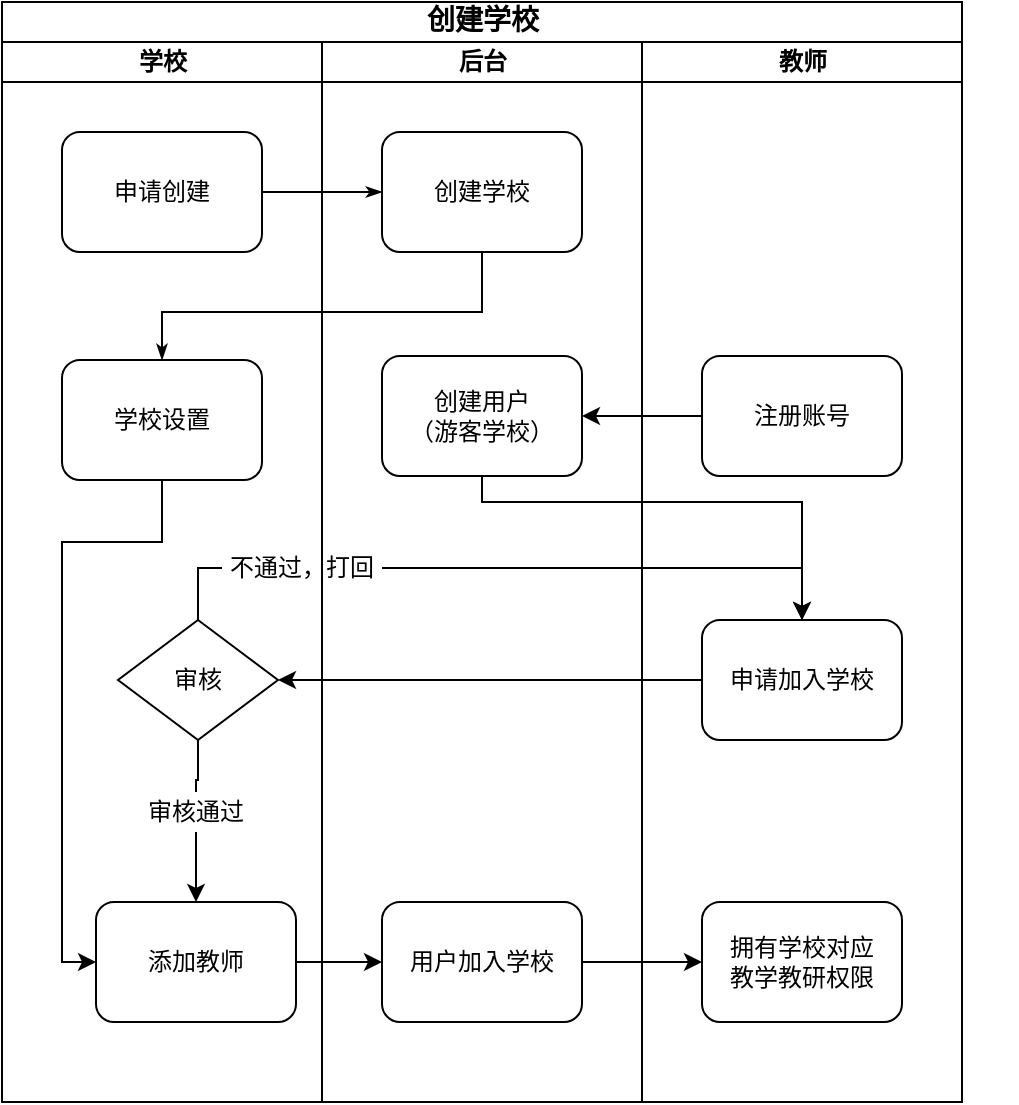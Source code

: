 <mxfile version="28.0.4" pages="3">
  <diagram name="创建学校" id="74e2e168-ea6b-b213-b513-2b3c1d86103e">
    <mxGraphModel dx="1158" dy="586" grid="1" gridSize="10" guides="1" tooltips="1" connect="1" arrows="1" fold="1" page="1" pageScale="1" pageWidth="1100" pageHeight="850" background="none" math="0" shadow="0">
      <root>
        <mxCell id="0" />
        <mxCell id="1" parent="0" />
        <mxCell id="77e6c97f196da883-1" value="&lt;font style=&quot;font-size: 14px;&quot;&gt;创建学校&lt;/font&gt;" style="swimlane;html=1;childLayout=stackLayout;startSize=20;rounded=0;shadow=0;labelBackgroundColor=none;strokeWidth=1;fontFamily=Verdana;fontSize=8;align=center;" parent="1" vertex="1">
          <mxGeometry x="270" y="70" width="480" height="550" as="geometry" />
        </mxCell>
        <mxCell id="77e6c97f196da883-2" value="学校" style="swimlane;html=1;startSize=20;" parent="77e6c97f196da883-1" vertex="1">
          <mxGeometry y="20" width="160" height="530" as="geometry" />
        </mxCell>
        <mxCell id="77e6c97f196da883-8" value="申请创建" style="rounded=1;whiteSpace=wrap;html=1;shadow=0;labelBackgroundColor=none;strokeWidth=1;fontFamily=Times New Roman;fontSize=12;align=center;" parent="77e6c97f196da883-2" vertex="1">
          <mxGeometry x="30" y="45" width="100" height="60" as="geometry" />
        </mxCell>
        <mxCell id="CdGkemPgdtzfOm2XO2oi-28" style="edgeStyle=orthogonalEdgeStyle;rounded=0;orthogonalLoop=1;jettySize=auto;html=1;entryX=0;entryY=0.5;entryDx=0;entryDy=0;" parent="77e6c97f196da883-2" source="77e6c97f196da883-9" target="CdGkemPgdtzfOm2XO2oi-26" edge="1">
          <mxGeometry relative="1" as="geometry">
            <Array as="points">
              <mxPoint x="80" y="250" />
              <mxPoint x="30" y="250" />
              <mxPoint x="30" y="460" />
            </Array>
          </mxGeometry>
        </mxCell>
        <mxCell id="77e6c97f196da883-9" value="学校设置" style="rounded=1;whiteSpace=wrap;html=1;shadow=0;labelBackgroundColor=none;strokeWidth=1;fontFamily=Times New Roman;fontSize=12;align=center;" parent="77e6c97f196da883-2" vertex="1">
          <mxGeometry x="30" y="159" width="100" height="60" as="geometry" />
        </mxCell>
        <mxCell id="CdGkemPgdtzfOm2XO2oi-18" value="" style="edgeStyle=orthogonalEdgeStyle;rounded=0;orthogonalLoop=1;jettySize=auto;html=1;entryX=0.5;entryY=0;entryDx=0;entryDy=0;" parent="77e6c97f196da883-2" source="CdGkemPgdtzfOm2XO2oi-30" target="CdGkemPgdtzfOm2XO2oi-26" edge="1">
          <mxGeometry relative="1" as="geometry">
            <mxPoint x="80" y="440" as="targetPoint" />
          </mxGeometry>
        </mxCell>
        <mxCell id="Oq-peDk7vQUzq3YupqYk-2" style="edgeStyle=orthogonalEdgeStyle;rounded=0;orthogonalLoop=1;jettySize=auto;html=1;entryX=0.5;entryY=0;entryDx=0;entryDy=0;endArrow=none;endFill=0;" edge="1" parent="77e6c97f196da883-2" source="77e6c97f196da883-13" target="CdGkemPgdtzfOm2XO2oi-30">
          <mxGeometry relative="1" as="geometry" />
        </mxCell>
        <mxCell id="77e6c97f196da883-13" value="审核" style="rhombus;whiteSpace=wrap;html=1;rounded=0;shadow=0;labelBackgroundColor=none;strokeWidth=1;fontFamily=Times New Roman;fontSize=12;align=center;" parent="77e6c97f196da883-2" vertex="1">
          <mxGeometry x="58" y="289" width="80" height="60" as="geometry" />
        </mxCell>
        <mxCell id="CdGkemPgdtzfOm2XO2oi-26" value="添加教师" style="rounded=1;whiteSpace=wrap;html=1;shadow=0;labelBackgroundColor=none;strokeWidth=1;fontFamily=Times New Roman;fontSize=12;align=center;" parent="77e6c97f196da883-2" vertex="1">
          <mxGeometry x="47" y="430" width="100" height="60" as="geometry" />
        </mxCell>
        <UserObject label="审核通过" placeholders="1" name="Variable" id="CdGkemPgdtzfOm2XO2oi-30">
          <mxCell style="text;html=1;strokeColor=none;fillColor=none;align=center;verticalAlign=middle;whiteSpace=wrap;overflow=hidden;" parent="77e6c97f196da883-2" vertex="1">
            <mxGeometry x="57" y="375" width="80" height="20" as="geometry" />
          </mxCell>
        </UserObject>
        <mxCell id="77e6c97f196da883-26" style="edgeStyle=orthogonalEdgeStyle;rounded=1;html=1;labelBackgroundColor=none;startArrow=none;startFill=0;startSize=5;endArrow=classicThin;endFill=1;endSize=5;jettySize=auto;orthogonalLoop=1;strokeWidth=1;fontFamily=Verdana;fontSize=8" parent="77e6c97f196da883-1" source="77e6c97f196da883-8" target="77e6c97f196da883-11" edge="1">
          <mxGeometry relative="1" as="geometry" />
        </mxCell>
        <mxCell id="77e6c97f196da883-27" style="edgeStyle=orthogonalEdgeStyle;rounded=0;html=1;labelBackgroundColor=none;startArrow=none;startFill=0;startSize=5;endArrow=classicThin;endFill=1;endSize=5;jettySize=auto;orthogonalLoop=1;strokeWidth=1;fontFamily=Verdana;fontSize=8;curved=0;entryX=0.5;entryY=0;entryDx=0;entryDy=0;" parent="77e6c97f196da883-1" source="77e6c97f196da883-11" target="77e6c97f196da883-9" edge="1">
          <mxGeometry relative="1" as="geometry">
            <Array as="points">
              <mxPoint x="240" y="155" />
              <mxPoint x="80" y="155" />
            </Array>
          </mxGeometry>
        </mxCell>
        <mxCell id="77e6c97f196da883-39" style="edgeStyle=orthogonalEdgeStyle;rounded=1;html=1;labelBackgroundColor=none;startArrow=none;startFill=0;startSize=5;endArrow=classicThin;endFill=1;endSize=5;jettySize=auto;orthogonalLoop=1;strokeWidth=1;fontFamily=Verdana;fontSize=8" parent="77e6c97f196da883-1" edge="1">
          <mxGeometry relative="1" as="geometry">
            <mxPoint x="500" y="20" as="sourcePoint" />
            <mxPoint x="500" y="20" as="targetPoint" />
          </mxGeometry>
        </mxCell>
        <mxCell id="77e6c97f196da883-40" style="edgeStyle=orthogonalEdgeStyle;rounded=1;html=1;labelBackgroundColor=none;startArrow=none;startFill=0;startSize=5;endArrow=classicThin;endFill=1;endSize=5;jettySize=auto;orthogonalLoop=1;strokeWidth=1;fontFamily=Verdana;fontSize=8" parent="77e6c97f196da883-1" edge="1">
          <mxGeometry relative="1" as="geometry">
            <mxPoint x="500" y="20" as="sourcePoint" />
            <mxPoint x="500" y="20" as="targetPoint" />
          </mxGeometry>
        </mxCell>
        <mxCell id="107ba76e4e335f99-1" style="edgeStyle=orthogonalEdgeStyle;rounded=1;html=1;labelBackgroundColor=none;startArrow=none;startFill=0;startSize=5;endArrow=classicThin;endFill=1;endSize=5;jettySize=auto;orthogonalLoop=1;strokeWidth=1;fontFamily=Verdana;fontSize=8" parent="77e6c97f196da883-1" edge="1">
          <mxGeometry relative="1" as="geometry">
            <mxPoint x="500" y="20" as="sourcePoint" />
            <mxPoint x="500" y="20" as="targetPoint" />
          </mxGeometry>
        </mxCell>
        <mxCell id="107ba76e4e335f99-3" style="edgeStyle=orthogonalEdgeStyle;rounded=1;html=1;labelBackgroundColor=none;startArrow=none;startFill=0;startSize=5;endArrow=classicThin;endFill=1;endSize=5;jettySize=auto;orthogonalLoop=1;strokeColor=#000000;strokeWidth=1;fontFamily=Verdana;fontSize=8;fontColor=#000000;" parent="77e6c97f196da883-1" edge="1">
          <mxGeometry relative="1" as="geometry">
            <mxPoint x="500" y="20" as="sourcePoint" />
            <mxPoint x="500" y="20" as="targetPoint" />
          </mxGeometry>
        </mxCell>
        <mxCell id="77e6c97f196da883-3" value="后台" style="swimlane;html=1;startSize=20;" parent="77e6c97f196da883-1" vertex="1">
          <mxGeometry x="160" y="20" width="160" height="530" as="geometry" />
        </mxCell>
        <mxCell id="77e6c97f196da883-11" value="创建学校" style="rounded=1;whiteSpace=wrap;html=1;shadow=0;labelBackgroundColor=none;strokeWidth=1;fontFamily=Times New Roman;fontSize=12;align=center;" parent="77e6c97f196da883-3" vertex="1">
          <mxGeometry x="30" y="45" width="100" height="60" as="geometry" />
        </mxCell>
        <mxCell id="CdGkemPgdtzfOm2XO2oi-2" value="用户加入学校" style="rounded=1;whiteSpace=wrap;html=1;shadow=0;labelBackgroundColor=none;strokeWidth=1;fontFamily=Times New Roman;fontSize=12;align=center;" parent="77e6c97f196da883-3" vertex="1">
          <mxGeometry x="30" y="430" width="100" height="60" as="geometry" />
        </mxCell>
        <mxCell id="CdGkemPgdtzfOm2XO2oi-6" value="创建用户&lt;div&gt;（游客学校）&lt;/div&gt;" style="rounded=1;whiteSpace=wrap;html=1;shadow=0;labelBackgroundColor=none;strokeWidth=1;fontFamily=Times New Roman;fontSize=12;align=center;" parent="77e6c97f196da883-3" vertex="1">
          <mxGeometry x="30" y="157" width="100" height="60" as="geometry" />
        </mxCell>
        <UserObject label="不通过，打回" placeholders="1" name="Variable" id="CdGkemPgdtzfOm2XO2oi-20">
          <mxCell style="text;html=1;strokeColor=none;fillColor=none;align=center;verticalAlign=middle;whiteSpace=wrap;overflow=hidden;" parent="77e6c97f196da883-3" vertex="1">
            <mxGeometry x="-50" y="253" width="80" height="20" as="geometry" />
          </mxCell>
        </UserObject>
        <mxCell id="77e6c97f196da883-4" value="教师" style="swimlane;html=1;startSize=20;" parent="77e6c97f196da883-1" vertex="1">
          <mxGeometry x="320" y="20" width="160" height="530" as="geometry" />
        </mxCell>
        <mxCell id="77e6c97f196da883-12" value="申请加入学校" style="rounded=1;whiteSpace=wrap;html=1;shadow=0;labelBackgroundColor=none;strokeWidth=1;fontFamily=Times New Roman;fontSize=12;align=center;" parent="77e6c97f196da883-4" vertex="1">
          <mxGeometry x="30" y="289" width="100" height="60" as="geometry" />
        </mxCell>
        <mxCell id="CdGkemPgdtzfOm2XO2oi-1" value="注册账号" style="rounded=1;whiteSpace=wrap;html=1;shadow=0;labelBackgroundColor=none;strokeWidth=1;fontFamily=Times New Roman;fontSize=12;align=center;" parent="77e6c97f196da883-4" vertex="1">
          <mxGeometry x="30" y="157" width="100" height="60" as="geometry" />
        </mxCell>
        <mxCell id="Oq-peDk7vQUzq3YupqYk-8" value="拥有学校对应&lt;div&gt;教学教研权限&lt;/div&gt;" style="rounded=1;whiteSpace=wrap;html=1;shadow=0;labelBackgroundColor=none;strokeWidth=1;fontFamily=Times New Roman;fontSize=12;align=center;" vertex="1" parent="77e6c97f196da883-4">
          <mxGeometry x="30" y="430" width="100" height="60" as="geometry" />
        </mxCell>
        <mxCell id="CdGkemPgdtzfOm2XO2oi-7" value="" style="edgeStyle=orthogonalEdgeStyle;rounded=0;orthogonalLoop=1;jettySize=auto;html=1;" parent="77e6c97f196da883-1" source="CdGkemPgdtzfOm2XO2oi-1" target="CdGkemPgdtzfOm2XO2oi-6" edge="1">
          <mxGeometry relative="1" as="geometry" />
        </mxCell>
        <mxCell id="CdGkemPgdtzfOm2XO2oi-10" value="" style="edgeStyle=orthogonalEdgeStyle;rounded=0;orthogonalLoop=1;jettySize=auto;html=1;exitX=0.5;exitY=1;exitDx=0;exitDy=0;entryX=0.5;entryY=0;entryDx=0;entryDy=0;" parent="77e6c97f196da883-1" source="CdGkemPgdtzfOm2XO2oi-6" target="77e6c97f196da883-12" edge="1">
          <mxGeometry relative="1" as="geometry">
            <mxPoint x="400" y="160" as="sourcePoint" />
            <mxPoint x="340" y="175" as="targetPoint" />
            <Array as="points">
              <mxPoint x="240" y="250" />
              <mxPoint x="400" y="250" />
            </Array>
          </mxGeometry>
        </mxCell>
        <mxCell id="CdGkemPgdtzfOm2XO2oi-16" style="edgeStyle=orthogonalEdgeStyle;rounded=0;orthogonalLoop=1;jettySize=auto;html=1;exitX=0;exitY=0.5;exitDx=0;exitDy=0;entryX=1;entryY=0.5;entryDx=0;entryDy=0;" parent="77e6c97f196da883-1" source="77e6c97f196da883-12" target="77e6c97f196da883-13" edge="1">
          <mxGeometry relative="1" as="geometry" />
        </mxCell>
        <mxCell id="Oq-peDk7vQUzq3YupqYk-1" style="edgeStyle=orthogonalEdgeStyle;rounded=0;orthogonalLoop=1;jettySize=auto;html=1;entryX=0;entryY=0.5;entryDx=0;entryDy=0;" edge="1" parent="77e6c97f196da883-1" source="CdGkemPgdtzfOm2XO2oi-26" target="CdGkemPgdtzfOm2XO2oi-2">
          <mxGeometry relative="1" as="geometry" />
        </mxCell>
        <mxCell id="Oq-peDk7vQUzq3YupqYk-4" style="edgeStyle=orthogonalEdgeStyle;rounded=0;orthogonalLoop=1;jettySize=auto;html=1;entryX=0.5;entryY=0;entryDx=0;entryDy=0;" edge="1" parent="77e6c97f196da883-1" source="CdGkemPgdtzfOm2XO2oi-20" target="77e6c97f196da883-12">
          <mxGeometry relative="1" as="geometry" />
        </mxCell>
        <mxCell id="Oq-peDk7vQUzq3YupqYk-5" style="edgeStyle=orthogonalEdgeStyle;rounded=0;orthogonalLoop=1;jettySize=auto;html=1;entryX=0;entryY=0.5;entryDx=0;entryDy=0;endArrow=none;endFill=0;" edge="1" parent="77e6c97f196da883-1" source="77e6c97f196da883-13" target="CdGkemPgdtzfOm2XO2oi-20">
          <mxGeometry relative="1" as="geometry">
            <Array as="points">
              <mxPoint x="98" y="283" />
            </Array>
          </mxGeometry>
        </mxCell>
        <mxCell id="Oq-peDk7vQUzq3YupqYk-9" style="edgeStyle=orthogonalEdgeStyle;rounded=0;orthogonalLoop=1;jettySize=auto;html=1;entryX=0;entryY=0.5;entryDx=0;entryDy=0;" edge="1" parent="77e6c97f196da883-1" source="CdGkemPgdtzfOm2XO2oi-2" target="Oq-peDk7vQUzq3YupqYk-8">
          <mxGeometry relative="1" as="geometry" />
        </mxCell>
      </root>
    </mxGraphModel>
  </diagram>
  <diagram id="C_7uoRoY5CWhVC4SjV5t" name="校本资源">
    <mxGraphModel dx="1042" dy="527" grid="1" gridSize="10" guides="1" tooltips="1" connect="1" arrows="1" fold="1" page="1" pageScale="1" pageWidth="827" pageHeight="1169" math="0" shadow="0">
      <root>
        <mxCell id="0" />
        <mxCell id="1" parent="0" />
        <mxCell id="zzzG_y_qCOUdYyZkeHTf-40" style="edgeStyle=orthogonalEdgeStyle;rounded=0;orthogonalLoop=1;jettySize=auto;html=1;entryX=0.5;entryY=0;entryDx=0;entryDy=0;exitX=0.5;exitY=1;exitDx=0;exitDy=0;" edge="1" parent="1" source="zzzG_y_qCOUdYyZkeHTf-42" target="zzzG_y_qCOUdYyZkeHTf-8">
          <mxGeometry relative="1" as="geometry">
            <mxPoint x="280" y="80" as="sourcePoint" />
          </mxGeometry>
        </mxCell>
        <mxCell id="zzzG_y_qCOUdYyZkeHTf-6" value="完成集体备课" style="shape=mxgraph.flowchart.terminator;strokeWidth=2;gradientColor=none;gradientDirection=north;fontStyle=0;html=1;fontFamily=Times New Roman;" vertex="1" parent="1">
          <mxGeometry x="220" y="1030" width="120" height="30" as="geometry" />
        </mxCell>
        <mxCell id="zzzG_y_qCOUdYyZkeHTf-7" value="&lt;span style=&quot;font-weight: 400;&quot;&gt;资源上传&lt;/span&gt;" style="rounded=1;whiteSpace=wrap;html=1;fontFamily=Times New Roman;fontStyle=1;strokeWidth=2;" vertex="1" parent="1">
          <mxGeometry x="230" y="190" width="100" height="48" as="geometry" />
        </mxCell>
        <mxCell id="zzzG_y_qCOUdYyZkeHTf-41" style="edgeStyle=orthogonalEdgeStyle;rounded=0;orthogonalLoop=1;jettySize=auto;html=1;entryX=0.5;entryY=0;entryDx=0;entryDy=0;" edge="1" parent="1" source="zzzG_y_qCOUdYyZkeHTf-8" target="zzzG_y_qCOUdYyZkeHTf-7">
          <mxGeometry relative="1" as="geometry" />
        </mxCell>
        <mxCell id="zzzG_y_qCOUdYyZkeHTf-8" value="&lt;span style=&quot;font-weight: 400;&quot;&gt;创建资源目录&lt;/span&gt;" style="rounded=1;whiteSpace=wrap;html=1;fontFamily=Times New Roman;fontStyle=1;strokeWidth=2;" vertex="1" parent="1">
          <mxGeometry x="230" y="100" width="100" height="48" as="geometry" />
        </mxCell>
        <mxCell id="zzzG_y_qCOUdYyZkeHTf-10" style="edgeStyle=orthogonalEdgeStyle;rounded=0;orthogonalLoop=1;jettySize=auto;html=1;entryX=0.5;entryY=0;entryDx=0;entryDy=0;exitX=0.5;exitY=1;exitDx=0;exitDy=0;" edge="1" parent="1" source="zzzG_y_qCOUdYyZkeHTf-34" target="zzzG_y_qCOUdYyZkeHTf-12">
          <mxGeometry relative="1" as="geometry">
            <mxPoint x="280" y="470" as="targetPoint" />
            <mxPoint x="280" y="426" as="sourcePoint" />
          </mxGeometry>
        </mxCell>
        <mxCell id="zzzG_y_qCOUdYyZkeHTf-11" value="" style="edgeStyle=orthogonalEdgeStyle;rounded=0;orthogonalLoop=1;jettySize=auto;html=1;" edge="1" parent="1" source="zzzG_y_qCOUdYyZkeHTf-12" target="zzzG_y_qCOUdYyZkeHTf-14">
          <mxGeometry relative="1" as="geometry" />
        </mxCell>
        <mxCell id="zzzG_y_qCOUdYyZkeHTf-12" value="&lt;span style=&quot;font-weight: 400;&quot;&gt;资源筛选引用&lt;/span&gt;" style="rounded=1;whiteSpace=wrap;html=1;fontFamily=Times New Roman;fontStyle=1;strokeWidth=2;" vertex="1" parent="1">
          <mxGeometry x="230" y="410" width="100" height="48" as="geometry" />
        </mxCell>
        <mxCell id="0GDNrwVyVEN1qFEmc57I-2" style="edgeStyle=orthogonalEdgeStyle;rounded=0;orthogonalLoop=1;jettySize=auto;html=1;entryX=1;entryY=0.5;entryDx=0;entryDy=0;" edge="1" parent="1" source="zzzG_y_qCOUdYyZkeHTf-14" target="zzzG_y_qCOUdYyZkeHTf-7">
          <mxGeometry relative="1" as="geometry">
            <Array as="points">
              <mxPoint x="440" y="524" />
              <mxPoint x="440" y="214" />
            </Array>
          </mxGeometry>
        </mxCell>
        <mxCell id="zzzG_y_qCOUdYyZkeHTf-14" value="备课编辑" style="whiteSpace=wrap;html=1;fontFamily=Times New Roman;rounded=1;fontStyle=0;strokeWidth=2;" vertex="1" parent="1">
          <mxGeometry x="230" y="500" width="100" height="48" as="geometry" />
        </mxCell>
        <mxCell id="zzzG_y_qCOUdYyZkeHTf-27" style="edgeStyle=orthogonalEdgeStyle;rounded=0;orthogonalLoop=1;jettySize=auto;html=1;entryX=0;entryY=0.5;entryDx=0;entryDy=0;" edge="1" parent="1" source="zzzG_y_qCOUdYyZkeHTf-21" target="zzzG_y_qCOUdYyZkeHTf-7">
          <mxGeometry relative="1" as="geometry" />
        </mxCell>
        <mxCell id="zzzG_y_qCOUdYyZkeHTf-21" value="集体备课完成&lt;br&gt;&lt;div&gt;资源上传校本&lt;/div&gt;" style="shape=parallelogram;perimeter=parallelogramPerimeter;whiteSpace=wrap;html=1;fixedSize=1;fontFamily=Times New Roman;strokeWidth=2;gradientColor=none;gradientDirection=north;fontStyle=0;" vertex="1" parent="1">
          <mxGeometry x="60" y="184" width="120" height="60" as="geometry" />
        </mxCell>
        <mxCell id="zzzG_y_qCOUdYyZkeHTf-22" value="发布" style="whiteSpace=wrap;html=1;fontFamily=Times New Roman;rounded=1;fontStyle=0;strokeWidth=2;" vertex="1" parent="1">
          <mxGeometry x="220" y="930" width="120" height="60" as="geometry" />
        </mxCell>
        <mxCell id="zzzG_y_qCOUdYyZkeHTf-23" style="edgeStyle=orthogonalEdgeStyle;rounded=0;orthogonalLoop=1;jettySize=auto;html=1;entryX=0.5;entryY=0;entryDx=0;entryDy=0;entryPerimeter=0;" edge="1" parent="1" source="zzzG_y_qCOUdYyZkeHTf-22" target="zzzG_y_qCOUdYyZkeHTf-6">
          <mxGeometry relative="1" as="geometry" />
        </mxCell>
        <mxCell id="zzzG_y_qCOUdYyZkeHTf-35" style="edgeStyle=orthogonalEdgeStyle;rounded=0;orthogonalLoop=1;jettySize=auto;html=1;endArrow=none;endFill=0;jumpSize=0;" edge="1" parent="1" source="zzzG_y_qCOUdYyZkeHTf-25" target="zzzG_y_qCOUdYyZkeHTf-34">
          <mxGeometry relative="1" as="geometry" />
        </mxCell>
        <mxCell id="zzzG_y_qCOUdYyZkeHTf-38" style="edgeStyle=orthogonalEdgeStyle;rounded=0;orthogonalLoop=1;jettySize=auto;html=1;endArrow=none;endFill=0;" edge="1" parent="1" source="zzzG_y_qCOUdYyZkeHTf-25" target="zzzG_y_qCOUdYyZkeHTf-36">
          <mxGeometry relative="1" as="geometry" />
        </mxCell>
        <mxCell id="zzzG_y_qCOUdYyZkeHTf-25" value="资源审核" style="html=1;whiteSpace=wrap;aspect=fixed;shape=isoRectangle;fontFamily=Times New Roman;strokeWidth=2;" vertex="1" parent="1">
          <mxGeometry x="230" y="275" width="100" height="60" as="geometry" />
        </mxCell>
        <mxCell id="zzzG_y_qCOUdYyZkeHTf-26" style="edgeStyle=orthogonalEdgeStyle;rounded=0;orthogonalLoop=1;jettySize=auto;html=1;entryX=0.504;entryY=0.007;entryDx=0;entryDy=0;entryPerimeter=0;" edge="1" parent="1" source="zzzG_y_qCOUdYyZkeHTf-7" target="zzzG_y_qCOUdYyZkeHTf-25">
          <mxGeometry relative="1" as="geometry">
            <mxPoint x="320" y="320" as="targetPoint" />
          </mxGeometry>
        </mxCell>
        <mxCell id="zzzG_y_qCOUdYyZkeHTf-34" value="通过" style="text;html=1;align=center;verticalAlign=middle;whiteSpace=wrap;rounded=0;fontFamily=Times New Roman;" vertex="1" parent="1">
          <mxGeometry x="250" y="350" width="60" height="30" as="geometry" />
        </mxCell>
        <mxCell id="0GDNrwVyVEN1qFEmc57I-1" style="edgeStyle=orthogonalEdgeStyle;rounded=0;orthogonalLoop=1;jettySize=auto;html=1;entryX=1;entryY=0.5;entryDx=0;entryDy=0;" edge="1" parent="1" source="zzzG_y_qCOUdYyZkeHTf-36" target="zzzG_y_qCOUdYyZkeHTf-7">
          <mxGeometry relative="1" as="geometry">
            <Array as="points">
              <mxPoint x="440" y="305" />
              <mxPoint x="440" y="214" />
            </Array>
          </mxGeometry>
        </mxCell>
        <mxCell id="zzzG_y_qCOUdYyZkeHTf-36" value="不通过" style="text;html=1;align=center;verticalAlign=middle;whiteSpace=wrap;rounded=0;fontFamily=Times New Roman;" vertex="1" parent="1">
          <mxGeometry x="354" y="290" width="60" height="30" as="geometry" />
        </mxCell>
        <mxCell id="zzzG_y_qCOUdYyZkeHTf-42" value="校本资源建设" style="rounded=1;whiteSpace=wrap;html=1;fontFamily=Times New Roman;fontStyle=0;strokeWidth=2;arcSize=50;" vertex="1" parent="1">
          <mxGeometry x="240" y="30" width="80" height="40" as="geometry" />
        </mxCell>
      </root>
    </mxGraphModel>
  </diagram>
  <diagram id="Vg8Dk6QE5g2-CyOcH0Ax" name="教学教研">
    <mxGraphModel dx="1042" dy="527" grid="1" gridSize="10" guides="1" tooltips="1" connect="1" arrows="1" fold="1" page="1" pageScale="1" pageWidth="827" pageHeight="1169" math="0" shadow="0">
      <root>
        <mxCell id="0" />
        <mxCell id="1" parent="0" />
        <mxCell id="yAgrdaD9I5sq0i10FVV4-79" value="" style="edgeStyle=orthogonalEdgeStyle;rounded=0;orthogonalLoop=1;jettySize=auto;html=1;exitX=1;exitY=0.5;exitDx=0;exitDy=0;" edge="1" parent="1" source="yAgrdaD9I5sq0i10FVV4-80" target="yAgrdaD9I5sq0i10FVV4-78">
          <mxGeometry relative="1" as="geometry" />
        </mxCell>
        <mxCell id="-v3Z4ni_2ocROoykEph5-4" style="edgeStyle=orthogonalEdgeStyle;rounded=0;orthogonalLoop=1;jettySize=auto;html=1;entryX=0.5;entryY=0;entryDx=0;entryDy=0;" edge="1" parent="1" source="yAgrdaD9I5sq0i10FVV4-57" target="yAgrdaD9I5sq0i10FVV4-60">
          <mxGeometry relative="1" as="geometry" />
        </mxCell>
        <mxCell id="yAgrdaD9I5sq0i10FVV4-57" value="&lt;span style=&quot;font-weight: normal;&quot;&gt;设置组长&lt;/span&gt;&lt;div&gt;&lt;span style=&quot;font-weight: normal;&quot;&gt;添加教师&lt;/span&gt;&lt;/div&gt;" style="rounded=1;whiteSpace=wrap;html=1;fontFamily=Times New Roman;fontStyle=1;strokeWidth=2;" vertex="1" parent="1">
          <mxGeometry x="160" y="210" width="100" height="40" as="geometry" />
        </mxCell>
        <mxCell id="-v3Z4ni_2ocROoykEph5-3" style="edgeStyle=orthogonalEdgeStyle;rounded=0;orthogonalLoop=1;jettySize=auto;html=1;entryX=0.5;entryY=0;entryDx=0;entryDy=0;" edge="1" parent="1" source="yAgrdaD9I5sq0i10FVV4-59" target="yAgrdaD9I5sq0i10FVV4-57">
          <mxGeometry relative="1" as="geometry" />
        </mxCell>
        <mxCell id="yAgrdaD9I5sq0i10FVV4-59" value="&lt;span style=&quot;font-weight: 400;&quot;&gt;创建教研组&lt;/span&gt;" style="rounded=1;whiteSpace=wrap;html=1;fontFamily=Times New Roman;fontStyle=1;strokeWidth=2;" vertex="1" parent="1">
          <mxGeometry x="160" y="130" width="100" height="40" as="geometry" />
        </mxCell>
        <mxCell id="yAgrdaD9I5sq0i10FVV4-60" value="&lt;span style=&quot;font-weight: 400;&quot;&gt;设置教学内容&lt;/span&gt;&lt;div&gt;&lt;span style=&quot;font-weight: 400;&quot;&gt;创建课程&lt;/span&gt;&lt;div&gt;&lt;span style=&quot;font-weight: 400;&quot;&gt;上传资料&lt;/span&gt;&lt;/div&gt;&lt;/div&gt;" style="rounded=1;whiteSpace=wrap;html=1;fontFamily=Times New Roman;fontStyle=1;strokeWidth=2;" vertex="1" parent="1">
          <mxGeometry x="150" y="290" width="120" height="60" as="geometry" />
        </mxCell>
        <mxCell id="yAgrdaD9I5sq0i10FVV4-61" style="edgeStyle=orthogonalEdgeStyle;rounded=0;orthogonalLoop=1;jettySize=auto;html=1;entryX=0.5;entryY=0;entryDx=0;entryDy=0;" edge="1" parent="1" source="yAgrdaD9I5sq0i10FVV4-60" target="yAgrdaD9I5sq0i10FVV4-64">
          <mxGeometry relative="1" as="geometry">
            <mxPoint x="210" y="480" as="targetPoint" />
          </mxGeometry>
        </mxCell>
        <mxCell id="yAgrdaD9I5sq0i10FVV4-68" value="" style="edgeStyle=orthogonalEdgeStyle;rounded=0;orthogonalLoop=1;jettySize=auto;html=1;entryX=0.5;entryY=0;entryDx=0;entryDy=0;" edge="1" parent="1" source="yAgrdaD9I5sq0i10FVV4-64" target="yAgrdaD9I5sq0i10FVV4-69">
          <mxGeometry relative="1" as="geometry">
            <mxPoint x="210" y="450" as="targetPoint" />
          </mxGeometry>
        </mxCell>
        <mxCell id="yAgrdaD9I5sq0i10FVV4-64" value="&lt;span style=&quot;font-weight: 400;&quot;&gt;发起集体备课&lt;/span&gt;" style="rounded=1;whiteSpace=wrap;html=1;fontFamily=Times New Roman;fontStyle=1;strokeWidth=2;" vertex="1" parent="1">
          <mxGeometry x="160" y="380" width="100" height="40" as="geometry" />
        </mxCell>
        <mxCell id="yAgrdaD9I5sq0i10FVV4-72" value="" style="edgeStyle=orthogonalEdgeStyle;rounded=0;orthogonalLoop=1;jettySize=auto;html=1;" edge="1" parent="1" source="yAgrdaD9I5sq0i10FVV4-69" target="yAgrdaD9I5sq0i10FVV4-71">
          <mxGeometry relative="1" as="geometry" />
        </mxCell>
        <mxCell id="yAgrdaD9I5sq0i10FVV4-69" value="&lt;span style=&quot;font-weight: normal;&quot;&gt;分享邀请&lt;/span&gt;" style="whiteSpace=wrap;html=1;fontFamily=Times New Roman;rounded=1;fontStyle=1;strokeWidth=2;" vertex="1" parent="1">
          <mxGeometry x="160" y="450" width="100" height="40" as="geometry" />
        </mxCell>
        <mxCell id="yAgrdaD9I5sq0i10FVV4-74" value="" style="edgeStyle=orthogonalEdgeStyle;rounded=0;orthogonalLoop=1;jettySize=auto;html=1;" edge="1" parent="1" source="yAgrdaD9I5sq0i10FVV4-71" target="yAgrdaD9I5sq0i10FVV4-73">
          <mxGeometry relative="1" as="geometry" />
        </mxCell>
        <mxCell id="yAgrdaD9I5sq0i10FVV4-71" value="在线协同编辑" style="whiteSpace=wrap;html=1;fontFamily=Times New Roman;rounded=1;fontStyle=0;strokeWidth=2;" vertex="1" parent="1">
          <mxGeometry x="160" y="520" width="100" height="40" as="geometry" />
        </mxCell>
        <mxCell id="yAgrdaD9I5sq0i10FVV4-73" value="多次编辑/评论/&lt;div&gt;批注&lt;/div&gt;" style="whiteSpace=wrap;html=1;fontFamily=Times New Roman;rounded=1;fontStyle=0;strokeWidth=2;" vertex="1" parent="1">
          <mxGeometry x="160" y="590" width="100" height="40" as="geometry" />
        </mxCell>
        <mxCell id="yAgrdaD9I5sq0i10FVV4-75" style="edgeStyle=orthogonalEdgeStyle;rounded=0;orthogonalLoop=1;jettySize=auto;html=1;entryX=0.5;entryY=0;entryDx=0;entryDy=0;" edge="1" parent="1" source="yAgrdaD9I5sq0i10FVV4-73" target="yAgrdaD9I5sq0i10FVV4-80">
          <mxGeometry relative="1" as="geometry" />
        </mxCell>
        <mxCell id="yAgrdaD9I5sq0i10FVV4-78" value="word版集备报告&lt;div&gt;资源上传校本&lt;/div&gt;" style="shape=parallelogram;perimeter=parallelogramPerimeter;whiteSpace=wrap;html=1;fixedSize=1;fontFamily=Times New Roman;strokeWidth=2;gradientColor=none;gradientDirection=north;fontStyle=0;" vertex="1" parent="1">
          <mxGeometry x="310" y="650" width="120" height="60" as="geometry" />
        </mxCell>
        <mxCell id="yAgrdaD9I5sq0i10FVV4-80" value="发布" style="whiteSpace=wrap;html=1;fontFamily=Times New Roman;rounded=1;fontStyle=0;strokeWidth=2;" vertex="1" parent="1">
          <mxGeometry x="160" y="660" width="100" height="40" as="geometry" />
        </mxCell>
        <mxCell id="yAgrdaD9I5sq0i10FVV4-81" style="edgeStyle=orthogonalEdgeStyle;rounded=0;orthogonalLoop=1;jettySize=auto;html=1;entryX=0.5;entryY=0;entryDx=0;entryDy=0;" edge="1" parent="1" source="yAgrdaD9I5sq0i10FVV4-80" target="-v3Z4ni_2ocROoykEph5-5">
          <mxGeometry relative="1" as="geometry">
            <mxPoint x="210" y="1000" as="targetPoint" />
          </mxGeometry>
        </mxCell>
        <mxCell id="-v3Z4ni_2ocROoykEph5-2" style="edgeStyle=orthogonalEdgeStyle;rounded=0;orthogonalLoop=1;jettySize=auto;html=1;entryX=0.5;entryY=0;entryDx=0;entryDy=0;" edge="1" parent="1" source="-v3Z4ni_2ocROoykEph5-1" target="yAgrdaD9I5sq0i10FVV4-59">
          <mxGeometry relative="1" as="geometry" />
        </mxCell>
        <mxCell id="-v3Z4ni_2ocROoykEph5-1" value="开始集体备课" style="rounded=1;whiteSpace=wrap;html=1;fontFamily=Times New Roman;fontStyle=0;strokeWidth=2;arcSize=50;" vertex="1" parent="1">
          <mxGeometry x="160" y="60" width="100" height="40" as="geometry" />
        </mxCell>
        <mxCell id="-v3Z4ni_2ocROoykEph5-5" value="完成集体备课" style="rounded=1;whiteSpace=wrap;html=1;fontFamily=Times New Roman;fontStyle=0;strokeWidth=2;arcSize=50;" vertex="1" parent="1">
          <mxGeometry x="160" y="740" width="100" height="40" as="geometry" />
        </mxCell>
        <mxCell id="S8RayWoB1vWrpVeFTTZD-2" style="edgeStyle=orthogonalEdgeStyle;rounded=0;orthogonalLoop=1;jettySize=auto;html=1;" edge="1" parent="1" source="S8RayWoB1vWrpVeFTTZD-3" target="S8RayWoB1vWrpVeFTTZD-26">
          <mxGeometry relative="1" as="geometry">
            <mxPoint x="1050" y="350" as="targetPoint" />
          </mxGeometry>
        </mxCell>
        <mxCell id="S8RayWoB1vWrpVeFTTZD-3" value="&lt;span style=&quot;font-weight: 400;&quot;&gt;评价课程&lt;/span&gt;" style="rounded=1;whiteSpace=wrap;html=1;fontFamily=Times New Roman;fontStyle=1;strokeWidth=2;" vertex="1" parent="1">
          <mxGeometry x="1000" y="270" width="100" height="40" as="geometry" />
        </mxCell>
        <mxCell id="S8RayWoB1vWrpVeFTTZD-4" style="edgeStyle=orthogonalEdgeStyle;rounded=0;orthogonalLoop=1;jettySize=auto;html=1;entryX=0.5;entryY=0;entryDx=0;entryDy=0;" edge="1" parent="1" source="S8RayWoB1vWrpVeFTTZD-5" target="S8RayWoB1vWrpVeFTTZD-3">
          <mxGeometry relative="1" as="geometry" />
        </mxCell>
        <mxCell id="S8RayWoB1vWrpVeFTTZD-5" value="&lt;span style=&quot;font-weight: 400;&quot;&gt;邀请教师听评课&lt;/span&gt;" style="rounded=1;whiteSpace=wrap;html=1;fontFamily=Times New Roman;fontStyle=1;strokeWidth=2;" vertex="1" parent="1">
          <mxGeometry x="1000" y="190" width="100" height="40" as="geometry" />
        </mxCell>
        <mxCell id="S8RayWoB1vWrpVeFTTZD-20" style="edgeStyle=orthogonalEdgeStyle;rounded=0;orthogonalLoop=1;jettySize=auto;html=1;entryX=0.5;entryY=0;entryDx=0;entryDy=0;" edge="1" parent="1" source="S8RayWoB1vWrpVeFTTZD-21" target="S8RayWoB1vWrpVeFTTZD-5">
          <mxGeometry relative="1" as="geometry" />
        </mxCell>
        <mxCell id="S8RayWoB1vWrpVeFTTZD-21" value="发起听评课" style="rounded=1;whiteSpace=wrap;html=1;fontFamily=Times New Roman;fontStyle=0;strokeWidth=2;arcSize=50;" vertex="1" parent="1">
          <mxGeometry x="1000" y="120" width="100" height="40" as="geometry" />
        </mxCell>
        <mxCell id="S8RayWoB1vWrpVeFTTZD-22" value="完成听评课" style="rounded=1;whiteSpace=wrap;html=1;fontFamily=Times New Roman;fontStyle=0;strokeWidth=2;arcSize=50;" vertex="1" parent="1">
          <mxGeometry x="1000" y="440" width="100" height="40" as="geometry" />
        </mxCell>
        <mxCell id="S8RayWoB1vWrpVeFTTZD-27" style="edgeStyle=orthogonalEdgeStyle;rounded=0;orthogonalLoop=1;jettySize=auto;html=1;entryX=0.5;entryY=0;entryDx=0;entryDy=0;" edge="1" parent="1" source="S8RayWoB1vWrpVeFTTZD-26">
          <mxGeometry relative="1" as="geometry">
            <mxPoint x="1050" y="440" as="targetPoint" />
          </mxGeometry>
        </mxCell>
        <mxCell id="S8RayWoB1vWrpVeFTTZD-29" style="edgeStyle=orthogonalEdgeStyle;rounded=0;orthogonalLoop=1;jettySize=auto;html=1;" edge="1" parent="1" source="S8RayWoB1vWrpVeFTTZD-26" target="S8RayWoB1vWrpVeFTTZD-28">
          <mxGeometry relative="1" as="geometry" />
        </mxCell>
        <mxCell id="S8RayWoB1vWrpVeFTTZD-26" value="结束听评课" style="rounded=1;whiteSpace=wrap;html=1;fontFamily=Times New Roman;fontStyle=0;strokeWidth=2;" vertex="1" parent="1">
          <mxGeometry x="1000" y="350" width="100" height="48" as="geometry" />
        </mxCell>
        <mxCell id="S8RayWoB1vWrpVeFTTZD-28" value="听评课报告" style="shape=parallelogram;perimeter=parallelogramPerimeter;whiteSpace=wrap;html=1;fixedSize=1;fontFamily=Times New Roman;strokeWidth=2;" vertex="1" parent="1">
          <mxGeometry x="1140" y="344" width="120" height="60" as="geometry" />
        </mxCell>
        <mxCell id="S8RayWoB1vWrpVeFTTZD-34" value="&lt;h1 style=&quot;margin-top: 0px;&quot;&gt;&lt;font face=&quot;Times New Roman&quot;&gt;集备设置&lt;/font&gt;&lt;/h1&gt;&lt;p style=&quot;&quot;&gt;&lt;font face=&quot;Times New Roman&quot;&gt;填写集备信息：填写课程名称和设置上课时间、年级学科。&lt;/font&gt;&lt;/p&gt;&lt;p style=&quot;&quot;&gt;&lt;span style=&quot;background-color: transparent; color: light-dark(rgb(0, 0, 0), rgb(255, 255, 255));&quot;&gt;&lt;font face=&quot;Times New Roman&quot;&gt;课程资料：可以上传课程的教案或者课件&lt;/font&gt;&lt;/span&gt;&lt;/p&gt;&lt;p style=&quot;&quot;&gt;&lt;font face=&quot;Times New Roman&quot;&gt;添加集备人员：支持添加集备人员，鼠标放置头像可点击删除；支持通过手机后添加校外老师加入进行跨校集备&lt;/font&gt;&lt;/p&gt;&lt;p style=&quot;&quot;&gt;&lt;font face=&quot;Times New Roman&quot;&gt;设置访问权限：&lt;span style=&quot;background-color: transparent;&quot;&gt;支持选择本校老师/所有人&lt;/span&gt;&lt;/font&gt;&lt;/p&gt;&lt;p style=&quot;&quot;&gt;&lt;span style=&quot;background-color: transparent; color: light-dark(rgb(0, 0, 0), rgb(255, 255, 255));&quot;&gt;&lt;font face=&quot;Times New Roman&quot;&gt;评论和批注权限：支持选择参备老师/本校老师/所有人&lt;/font&gt;&lt;/span&gt;&lt;/p&gt;" style="shape=note;whiteSpace=wrap;html=1;backgroundOutline=1;darkOpacity=0.05;fillColor=#dae8fc;strokeColor=#6c8ebf;fillStyle=solid;direction=west;gradientDirection=north;shadow=1;size=20;pointerEvents=1;align=left;" vertex="1" parent="1">
          <mxGeometry x="340" y="294" width="335" height="226" as="geometry" />
        </mxCell>
        <mxCell id="S8RayWoB1vWrpVeFTTZD-36" style="edgeStyle=orthogonalEdgeStyle;rounded=0;orthogonalLoop=1;jettySize=auto;html=1;entryX=0;entryY=0;entryDx=335;entryDy=123;entryPerimeter=0;dashed=1;strokeWidth=2;strokeColor=light-dark(#fff8b0, #252500);" edge="1" parent="1" source="yAgrdaD9I5sq0i10FVV4-64" target="S8RayWoB1vWrpVeFTTZD-34">
          <mxGeometry relative="1" as="geometry" />
        </mxCell>
        <mxCell id="S8RayWoB1vWrpVeFTTZD-37" value="&lt;h1 style=&quot;margin-top: 0px;&quot;&gt;&lt;font face=&quot;Times New Roman&quot;&gt;听评课设置&lt;/font&gt;&lt;/h1&gt;&lt;p&gt;&lt;font face=&quot;Times New Roman&quot;&gt;填写课堂信息：填写课程名称和设置上课时间、年级学科。&lt;/font&gt;&lt;/p&gt;&lt;p&gt;&lt;span style=&quot;background-color: transparent; color: light-dark(rgb(0, 0, 0), rgb(255, 255, 255));&quot;&gt;&lt;font face=&quot;Times New Roman&quot;&gt;选择评课表：选择评课表，支持预览&lt;/font&gt;&lt;/span&gt;&lt;/p&gt;&lt;p&gt;&lt;span style=&quot;background-color: transparent; color: light-dark(rgb(0, 0, 0), rgb(255, 255, 255));&quot;&gt;&lt;font face=&quot;Times New Roman&quot;&gt;课程资料：可以上传课程的教案或者课件&lt;/font&gt;&lt;/span&gt;&lt;/p&gt;&lt;p&gt;&lt;br style=&quot;&quot;&gt;&lt;/p&gt;" style="shape=note;whiteSpace=wrap;html=1;backgroundOutline=1;darkOpacity=0.05;fillColor=#d5e8d4;strokeColor=#82b366;fillStyle=solid;direction=west;gradientDirection=north;shadow=1;size=20;pointerEvents=1;align=left;" vertex="1" parent="1">
          <mxGeometry x="1179" y="80" width="270" height="195" as="geometry" />
        </mxCell>
        <mxCell id="S8RayWoB1vWrpVeFTTZD-38" style="edgeStyle=orthogonalEdgeStyle;rounded=0;orthogonalLoop=1;jettySize=auto;html=1;entryX=0;entryY=0;entryDx=270;entryDy=107.5;entryPerimeter=0;fillColor=#fff2cc;strokeColor=light-dark(#fff8b0, #6d5100);dashed=1;strokeWidth=2;" edge="1" parent="1" source="S8RayWoB1vWrpVeFTTZD-21" target="S8RayWoB1vWrpVeFTTZD-37">
          <mxGeometry relative="1" as="geometry" />
        </mxCell>
      </root>
    </mxGraphModel>
  </diagram>
</mxfile>
